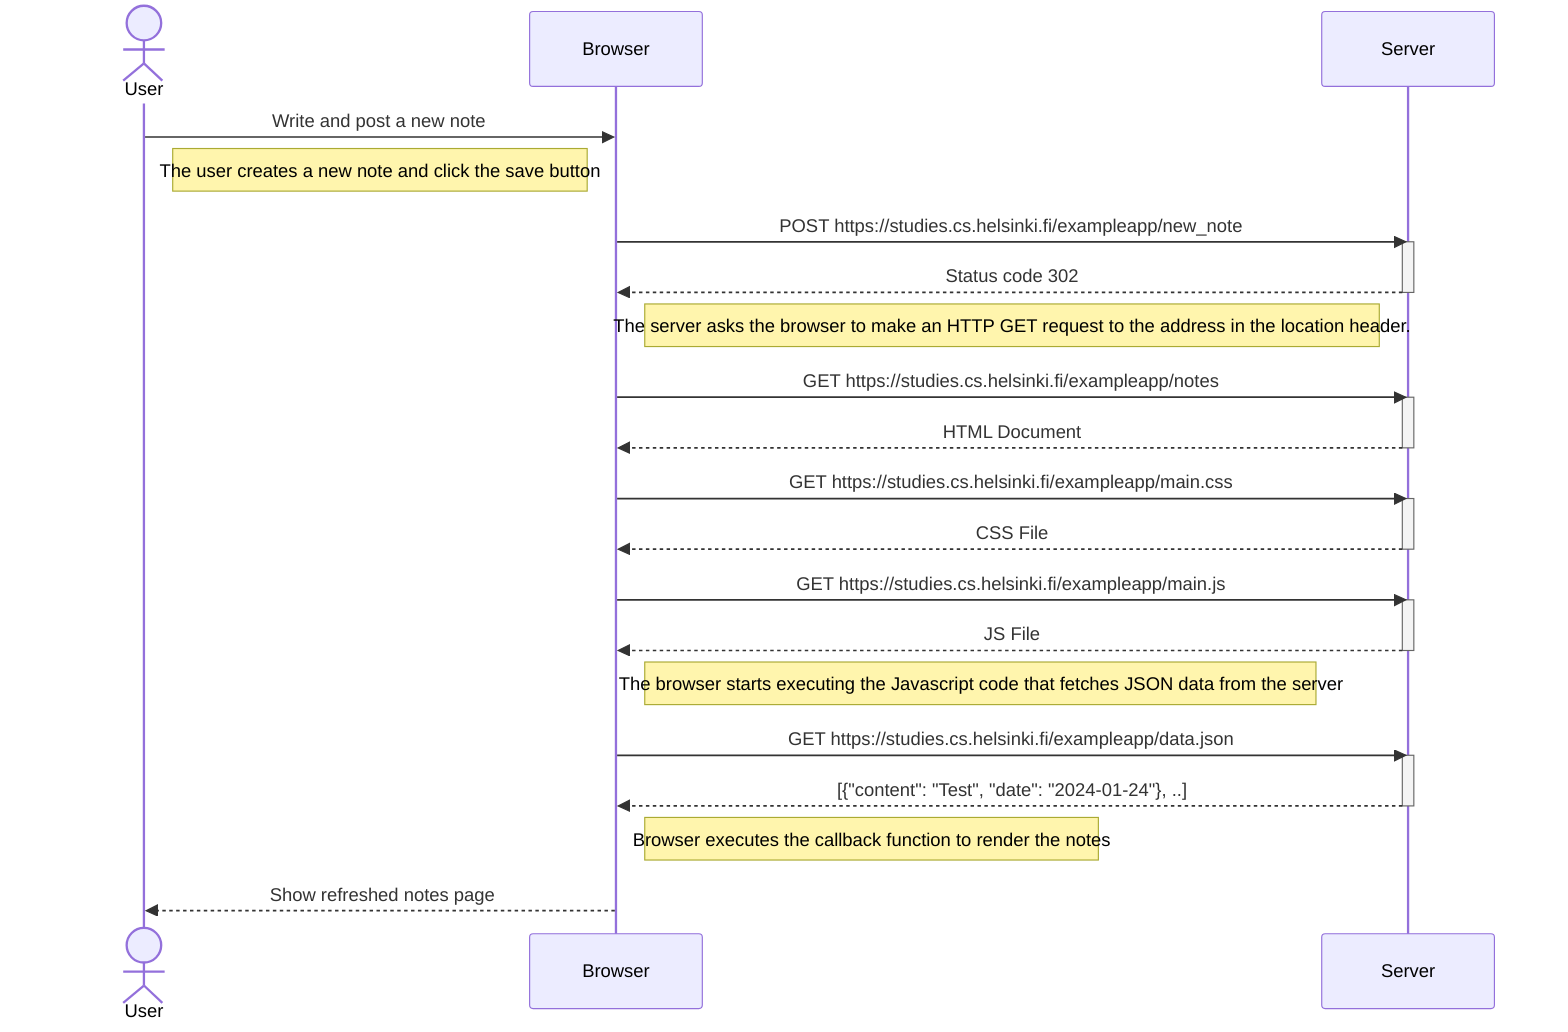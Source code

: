 sequenceDiagram
    actor User
    participant Browser
    participant Server

    User ->> Browser: Write and post a new note

    Note right of User: The user creates a new note and click the save button

    Browser ->> Server: POST https://studies.cs.helsinki.fi/exampleapp/new_note
    activate Server
    Server -->> Browser: Status code 302
    deactivate Server

    Note right of Browser: The server asks the browser to make an HTTP GET request to the address in the location header.

    Browser ->> Server: GET https://studies.cs.helsinki.fi/exampleapp/notes
    activate Server
    Server -->> Browser: HTML Document
    deactivate Server

    Browser ->> Server: GET https://studies.cs.helsinki.fi/exampleapp/main.css
    activate Server
    Server -->> Browser: CSS File
    deactivate Server

    Browser ->> Server: GET https://studies.cs.helsinki.fi/exampleapp/main.js
    activate Server
    Server -->> Browser: JS File
    deactivate Server

    Note right of Browser: The browser starts executing the Javascript code that fetches JSON data from the server

    Browser ->> Server: GET https://studies.cs.helsinki.fi/exampleapp/data.json
    activate Server
    Server -->> Browser: [{"content": "Test", "date": "2024-01-24"}, ..]
    deactivate Server

    Note right of Browser: Browser executes the callback function to render the notes

    Browser -->> User: Show refreshed notes page